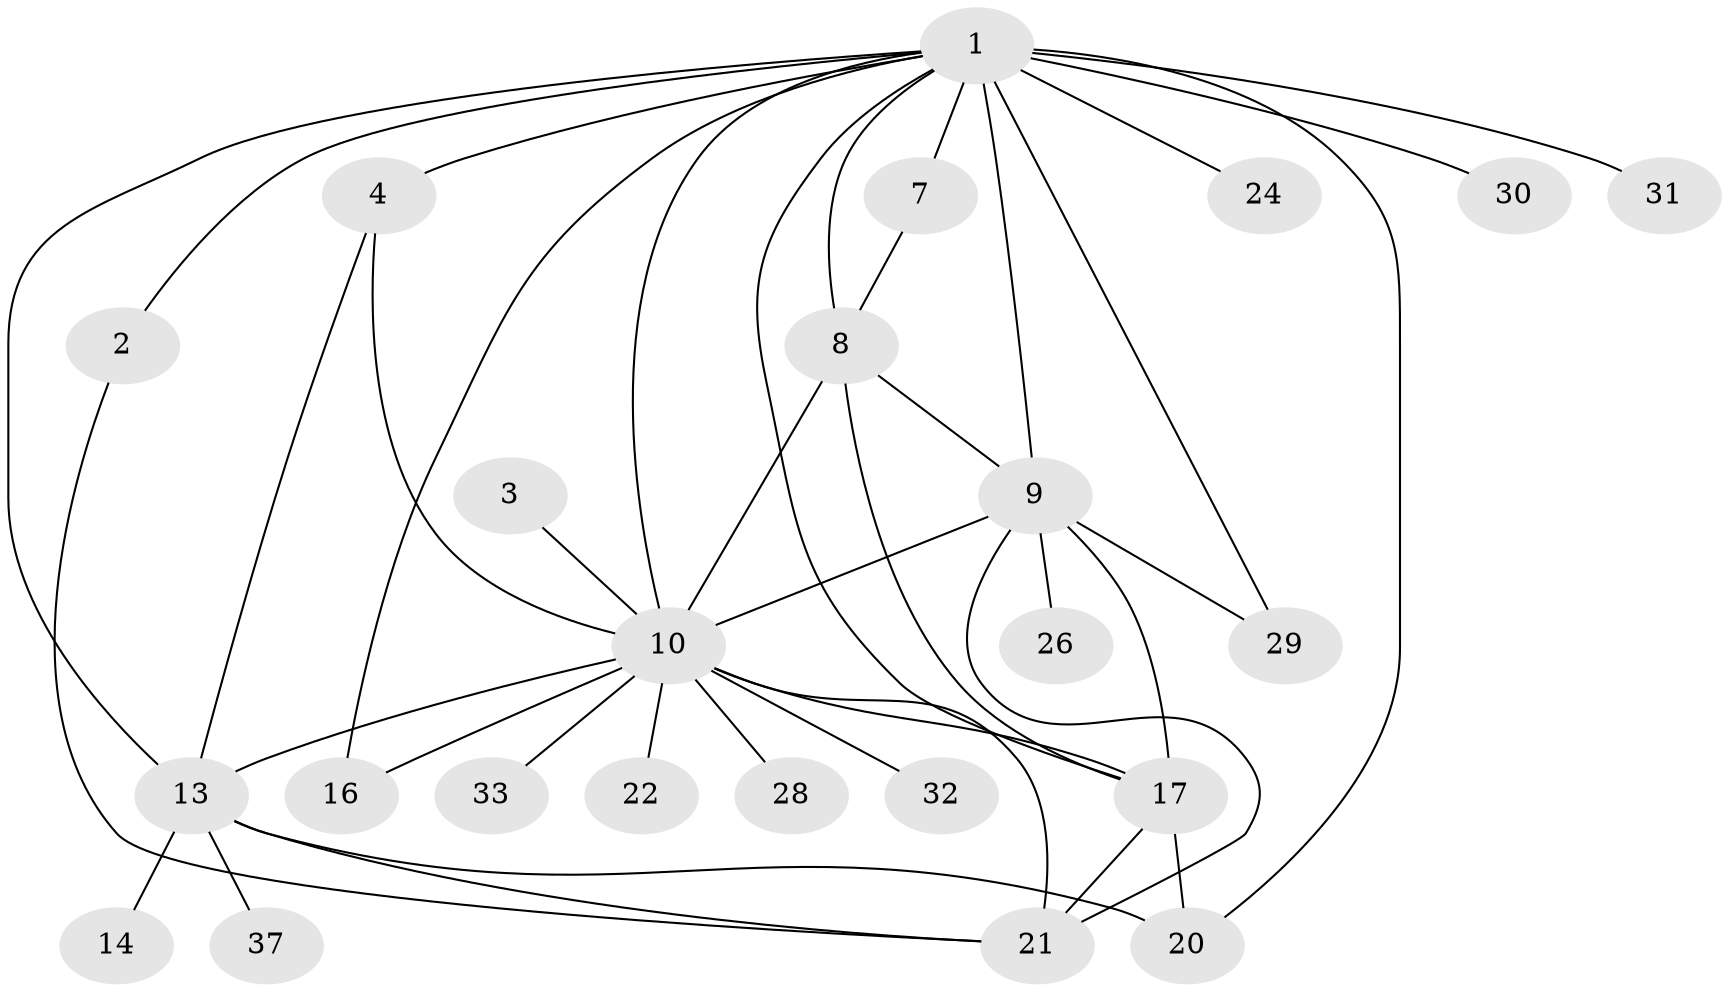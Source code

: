 // original degree distribution, {5: 0.06521739130434782, 1: 0.2536231884057971, 2: 0.1956521739130435, 0: 0.13043478260869565, 3: 0.21739130434782608, 4: 0.10144927536231885, 7: 0.014492753623188406, 8: 0.007246376811594203, 6: 0.014492753623188406}
// Generated by graph-tools (version 1.1) at 2025/48/03/04/25 22:48:27]
// undirected, 24 vertices, 41 edges
graph export_dot {
  node [color=gray90,style=filled];
  1;
  2;
  3;
  4;
  7;
  8;
  9;
  10;
  13;
  14;
  16;
  17;
  20;
  21;
  22;
  24;
  26;
  28;
  29;
  30;
  31;
  32;
  33;
  37;
  1 -- 2 [weight=1.0];
  1 -- 4 [weight=3.0];
  1 -- 7 [weight=2.0];
  1 -- 8 [weight=2.0];
  1 -- 9 [weight=5.0];
  1 -- 10 [weight=2.0];
  1 -- 13 [weight=2.0];
  1 -- 16 [weight=1.0];
  1 -- 17 [weight=1.0];
  1 -- 20 [weight=2.0];
  1 -- 24 [weight=3.0];
  1 -- 29 [weight=2.0];
  1 -- 30 [weight=1.0];
  1 -- 31 [weight=1.0];
  2 -- 21 [weight=1.0];
  3 -- 10 [weight=1.0];
  4 -- 10 [weight=1.0];
  4 -- 13 [weight=1.0];
  7 -- 8 [weight=1.0];
  8 -- 9 [weight=3.0];
  8 -- 10 [weight=5.0];
  8 -- 17 [weight=1.0];
  9 -- 10 [weight=1.0];
  9 -- 17 [weight=3.0];
  9 -- 21 [weight=1.0];
  9 -- 26 [weight=1.0];
  9 -- 29 [weight=1.0];
  10 -- 13 [weight=1.0];
  10 -- 16 [weight=1.0];
  10 -- 17 [weight=2.0];
  10 -- 21 [weight=1.0];
  10 -- 22 [weight=1.0];
  10 -- 28 [weight=1.0];
  10 -- 32 [weight=1.0];
  10 -- 33 [weight=2.0];
  13 -- 14 [weight=1.0];
  13 -- 20 [weight=1.0];
  13 -- 21 [weight=1.0];
  13 -- 37 [weight=1.0];
  17 -- 20 [weight=2.0];
  17 -- 21 [weight=1.0];
}
